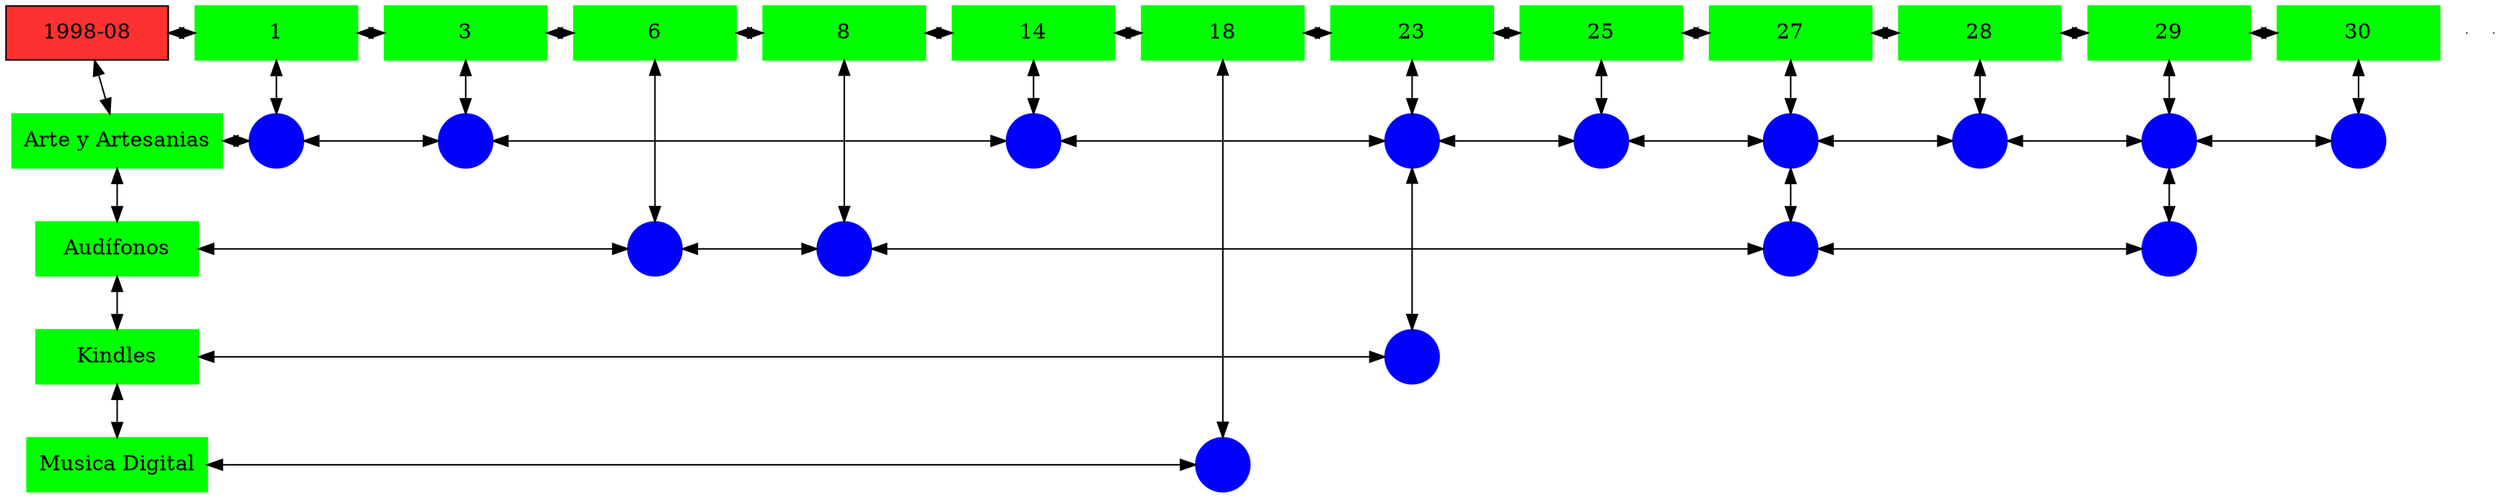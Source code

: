 digraph G{
node[shape="box"];
nodeMt[ label = "1998-08", width = 1.5, style = filled, fillcolor = firebrick1, group = 1 ];
e0[ shape = point, width = 0 ];
e1[ shape = point, width = 0 ];
node0xc001f5c730[label="1",color=green,style =filled,width = 1.5 group=1];
nodeMt->node0xc001f5c730[dir="both"];
{rank=same;nodeMt;node0xc001f5c730;}
node0xc00225d540[label="3",color=green,style =filled,width = 1.5 group=3];
node0xc001f5c730->node0xc00225d540[dir="both"];
{rank=same;node0xc001f5c730;node0xc00225d540;}
node0xc001ec0f50[label="6",color=green,style =filled,width = 1.5 group=6];
node0xc00225d540->node0xc001ec0f50[dir="both"];
{rank=same;node0xc00225d540;node0xc001ec0f50;}
node0xc001f2c460[label="8",color=green,style =filled,width = 1.5 group=8];
node0xc001ec0f50->node0xc001f2c460[dir="both"];
{rank=same;node0xc001ec0f50;node0xc001f2c460;}
node0xc00209ec80[label="14",color=green,style =filled,width = 1.5 group=14];
node0xc001f2c460->node0xc00209ec80[dir="both"];
{rank=same;node0xc001f2c460;node0xc00209ec80;}
node0xc0021db090[label="18",color=green,style =filled,width = 1.5 group=18];
node0xc00209ec80->node0xc0021db090[dir="both"];
{rank=same;node0xc00209ec80;node0xc0021db090;}
node0xc001fde2d0[label="23",color=green,style =filled,width = 1.5 group=23];
node0xc0021db090->node0xc001fde2d0[dir="both"];
{rank=same;node0xc0021db090;node0xc001fde2d0;}
node0xc001efb9f0[label="25",color=green,style =filled,width = 1.5 group=25];
node0xc001fde2d0->node0xc001efb9f0[dir="both"];
{rank=same;node0xc001fde2d0;node0xc001efb9f0;}
node0xc001efa5a0[label="27",color=green,style =filled,width = 1.5 group=27];
node0xc001efb9f0->node0xc001efa5a0[dir="both"];
{rank=same;node0xc001efb9f0;node0xc001efa5a0;}
node0xc002148d20[label="28",color=green,style =filled,width = 1.5 group=28];
node0xc001efa5a0->node0xc002148d20[dir="both"];
{rank=same;node0xc001efa5a0;node0xc002148d20;}
node0xc001e89630[label="29",color=green,style =filled,width = 1.5 group=29];
node0xc002148d20->node0xc001e89630[dir="both"];
{rank=same;node0xc002148d20;node0xc001e89630;}
node0xc00207f6d0[label="30",color=green,style =filled,width = 1.5 group=30];
node0xc001e89630->node0xc00207f6d0[dir="both"];
{rank=same;node0xc001e89630;node0xc00207f6d0;}
node0xc001e895e0[label="Arte y Artesanias",color=green,style =filled width = 1.5 group=1];
node0xc001f5a680[label="",color=blue,style =filled, width = 0.5 group=1 shape=circle];
node0xc001e895e0->node0xc001f5a680[dir="both"];
{rank=same;node0xc001e895e0;node0xc001f5a680;}
node0xc002259780[label="",color=blue,style =filled, width = 0.5 group=3 shape=circle];
node0xc001f5a680->node0xc002259780[dir="both"];
{rank=same;node0xc002259780;node0xc001f5a680;}
node0xc0020a6000[label="",color=blue,style =filled, width = 0.5 group=14 shape=circle];
node0xc002259780->node0xc0020a6000[dir="both"];
{rank=same;node0xc0020a6000;node0xc002259780;}
node0xc001fdc280[label="",color=blue,style =filled, width = 0.5 group=23 shape=circle];
node0xc0020a6000->node0xc001fdc280[dir="both"];
{rank=same;node0xc001fdc280;node0xc0020a6000;}
node0xc001f00380[label="",color=blue,style =filled, width = 0.5 group=25 shape=circle];
node0xc001fdc280->node0xc001f00380[dir="both"];
{rank=same;node0xc001f00380;node0xc001fdc280;}
node0xc001ee3700[label="",color=blue,style =filled, width = 0.5 group=27 shape=circle];
node0xc001f00380->node0xc001ee3700[dir="both"];
{rank=same;node0xc001ee3700;node0xc001f00380;}
node0xc00213f680[label="",color=blue,style =filled, width = 0.5 group=28 shape=circle];
node0xc001ee3700->node0xc00213f680[dir="both"];
{rank=same;node0xc00213f680;node0xc001ee3700;}
node0xc001e8a880[label="",color=blue,style =filled, width = 0.5 group=29 shape=circle];
node0xc00213f680->node0xc001e8a880[dir="both"];
{rank=same;node0xc001e8a880;node0xc00213f680;}
node0xc00207b780[label="",color=blue,style =filled, width = 0.5 group=30 shape=circle];
node0xc001e8a880->node0xc00207b780[dir="both"];
{rank=same;node0xc00207b780;node0xc001e8a880;}
node0xc001ec0f00[label="Audífonos",color=green,style =filled width = 1.5 group=1];
node0xc001ebd000[label="",color=blue,style =filled, width = 0.5 group=6 shape=circle];
node0xc001ec0f00->node0xc001ebd000[dir="both"];
{rank=same;node0xc001ec0f00;node0xc001ebd000;}
node0xc001f28780[label="",color=blue,style =filled, width = 0.5 group=8 shape=circle];
node0xc001ebd000->node0xc001f28780[dir="both"];
{rank=same;node0xc001f28780;node0xc001ebd000;}
node0xc002156000[label="",color=blue,style =filled, width = 0.5 group=27 shape=circle];
node0xc001f28780->node0xc002156000[dir="both"];
{rank=same;node0xc002156000;node0xc001f28780;}
node0xc002232080[label="",color=blue,style =filled, width = 0.5 group=29 shape=circle];
node0xc002156000->node0xc002232080[dir="both"];
{rank=same;node0xc002232080;node0xc002156000;}
node0xc0021581e0[label="Kindles",color=green,style =filled width = 1.5 group=1];
node0xc002156800[label="",color=blue,style =filled, width = 0.5 group=23 shape=circle];
node0xc0021581e0->node0xc002156800[dir="both"];
{rank=same;node0xc0021581e0;node0xc002156800;}
node0xc0021db040[label="Musica Digital",color=green,style =filled width = 1.5 group=1];
node0xc0021d7300[label="",color=blue,style =filled, width = 0.5 group=18 shape=circle];
node0xc0021db040->node0xc0021d7300[dir="both"];
{rank=same;node0xc0021db040;node0xc0021d7300;}
node0xc001f5c730->node0xc001f5a680[dir="both"];
node0xc00225d540->node0xc002259780[dir="both"];
node0xc001ec0f50->node0xc001ebd000[dir="both"];
node0xc001f2c460->node0xc001f28780[dir="both"];
node0xc00209ec80->node0xc0020a6000[dir="both"];
node0xc0021db090->node0xc0021d7300[dir="both"];
node0xc001fde2d0->node0xc001fdc280[dir="both"];
node0xc001fdc280->node0xc002156800[dir="both"];
node0xc001efb9f0->node0xc001f00380[dir="both"];
node0xc001efa5a0->node0xc001ee3700[dir="both"];
node0xc001ee3700->node0xc002156000[dir="both"];
node0xc002148d20->node0xc00213f680[dir="both"];
node0xc001e89630->node0xc001e8a880[dir="both"];
node0xc001e8a880->node0xc002232080[dir="both"];
node0xc00207f6d0->node0xc00207b780[dir="both"];
nodeMt->node0xc001e895e0[dir="both"];
node0xc001e895e0->node0xc001ec0f00[dir="both"];
node0xc001ec0f00->node0xc0021581e0[dir="both"];
node0xc0021581e0->node0xc0021db040[dir="both"];
}
